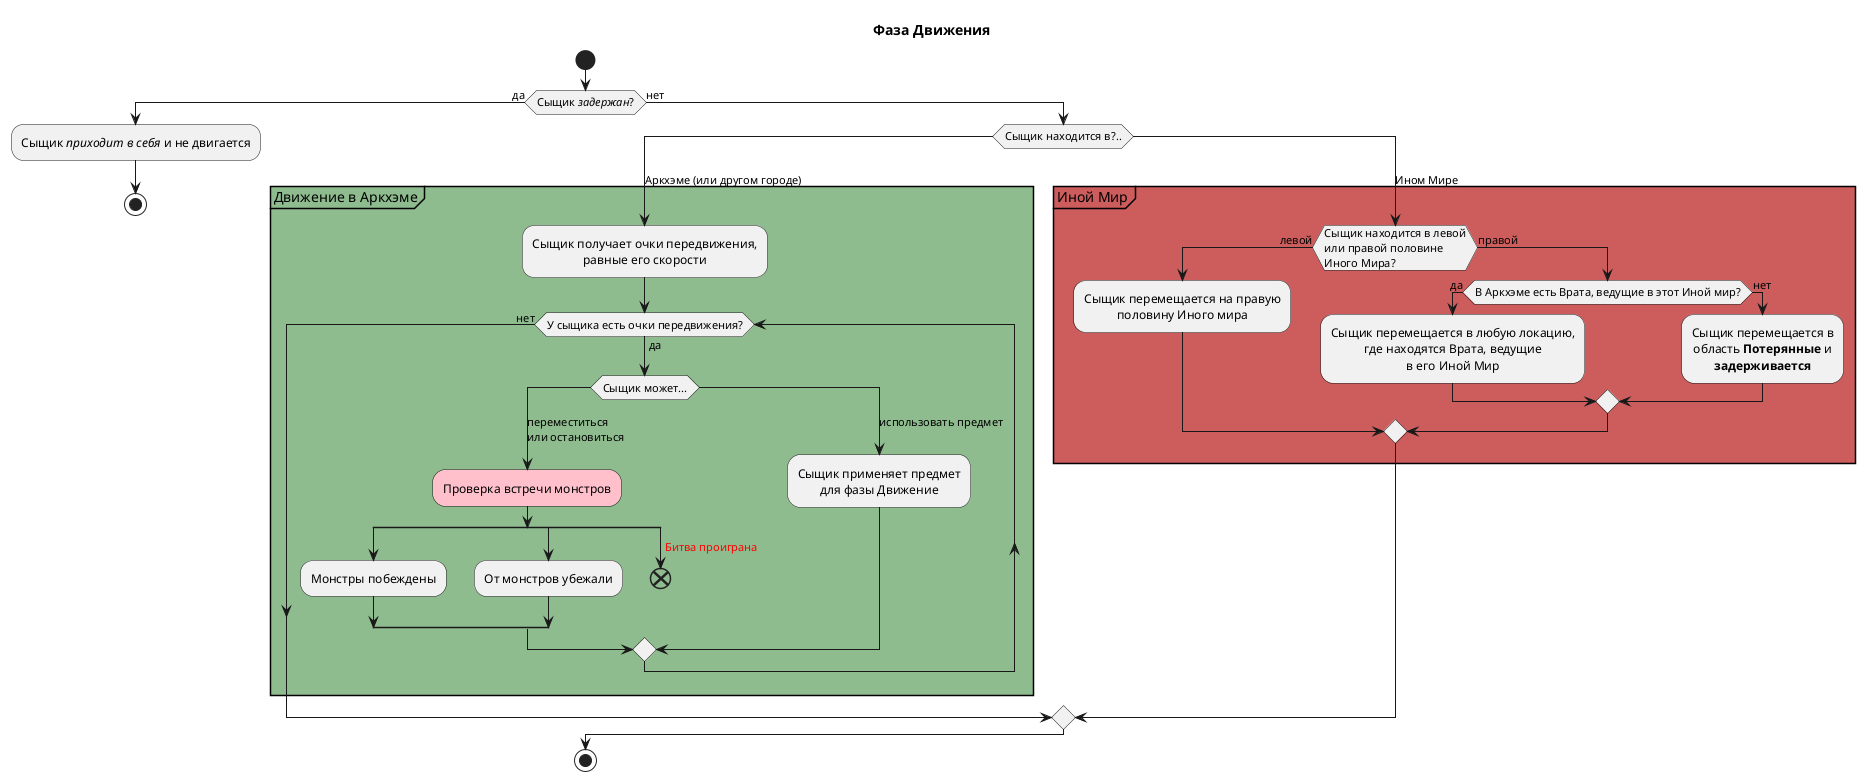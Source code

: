 @startuml Ход игры
<style>
element {
    FontName Arial
    HorizontalAlignment center
}
</style>
title Фаза Движения
start
    if(Сыщик //задержан//?) then (да)
        :Сыщик //приходит в себя// и не двигается;
        stop
    else (нет)
        switch(Сыщик находится в?..)
            case(Аркхэме (или другом городе))
            group #DarkSeaGreen Движение в Аркхэме
                :Сыщик получает очки передвижения,
                равные его скорости;

                while (У сыщика есть очки передвижения?) is (да)
                    switch(Сыщик может...)
                    case(переместиться\nили остановиться)
                        #pink :Проверка встречи монстров; <<objectSignal>>
                        split
                            :Монстры побеждены;
                        split again
                            :От монстров убежали;
                        split again
                            -> <color:red>Битва проиграна;
                            end
                        end split
                    case(использовать предмет)
                        :Сыщик применяет предмет
                        для фазы Движение;
                    endswitch
                endwhile (нет)
            end group
            case(Ином Мире)
            group #IndianRed Иной Мир
                if(Сыщик находится в левой\nили правой половине\nИного Мира?) then (левой)
                    :Сыщик перемещается на правую
                    половину Иного мира;
                else (правой)
                    if(В Аркхэме есть Врата, ведущие в этот Иной мир?) then (да)
                        :Сыщик перемещается в любую локацию,
                        где находятся Врата, ведущие
                        в его Иной Мир;
                    else (нет)
                        :Сыщик перемещается в
                        область **Потерянные** и
                        **задерживается**;
                    endif
                endif
            end group
        endswitch
    endif
stop
@enduml